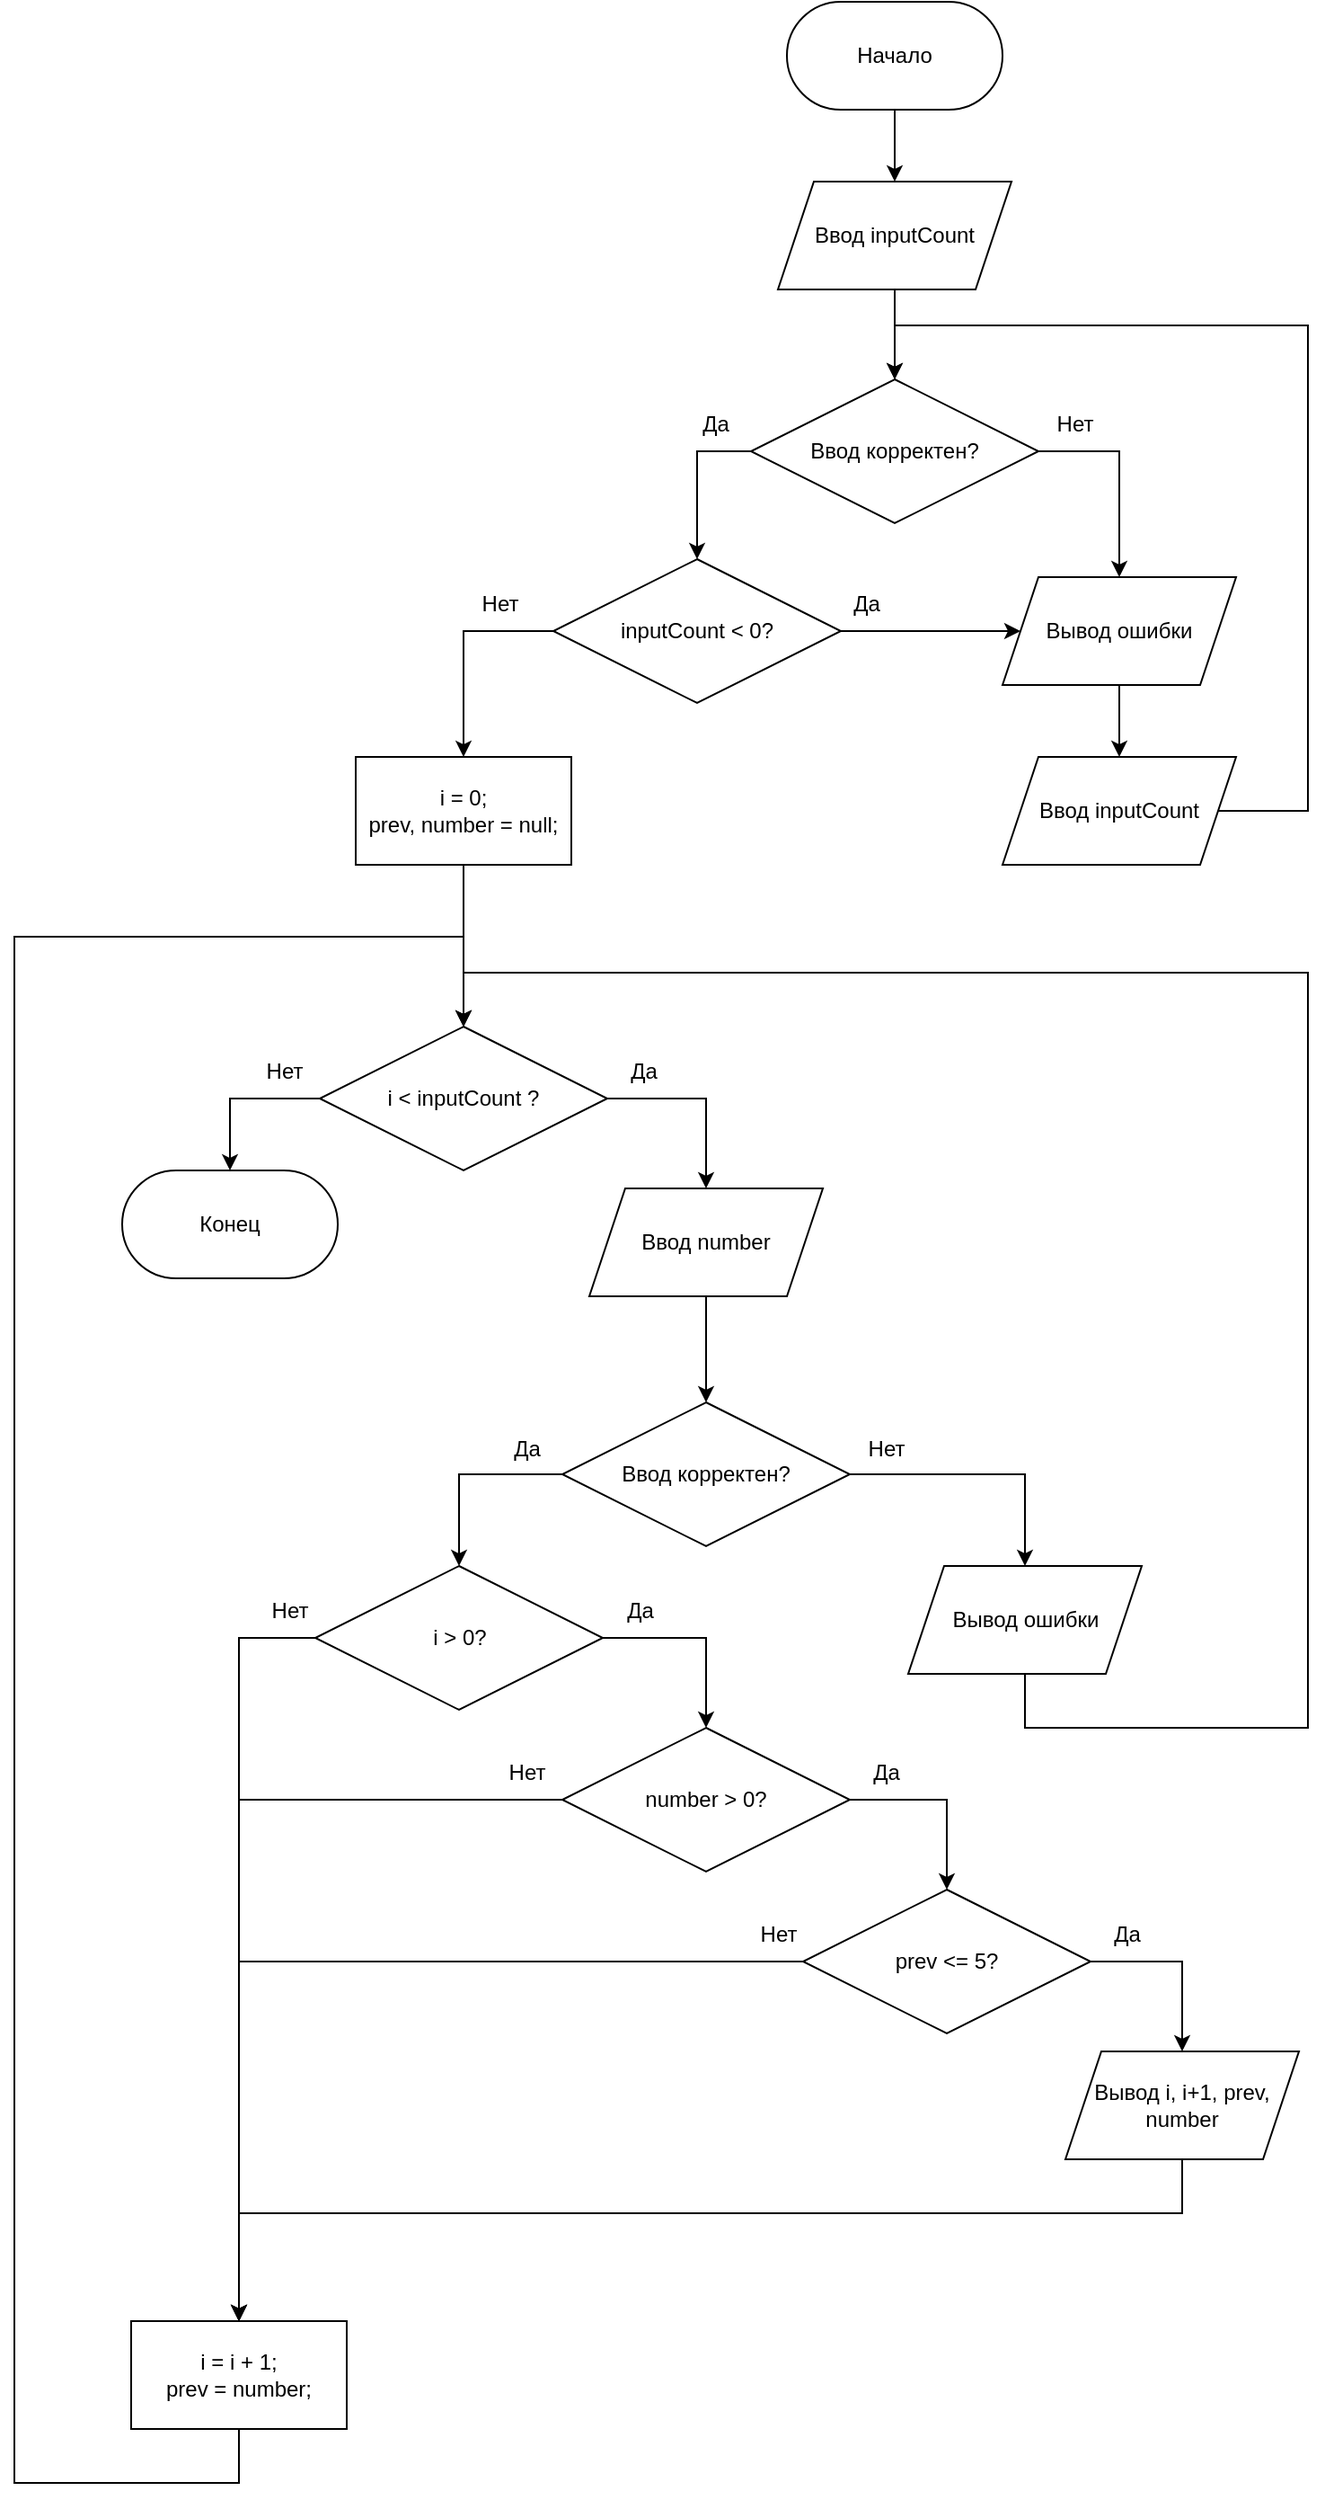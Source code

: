 <mxfile version="20.6.0" type="device"><diagram id="C5RBs43oDa-KdzZeNtuy" name="Page-1"><mxGraphModel dx="3412" dy="1367" grid="1" gridSize="10" guides="1" tooltips="1" connect="1" arrows="1" fold="1" page="1" pageScale="1" pageWidth="827" pageHeight="1169" math="0" shadow="0"><root><mxCell id="WIyWlLk6GJQsqaUBKTNV-0"/><mxCell id="WIyWlLk6GJQsqaUBKTNV-1" parent="WIyWlLk6GJQsqaUBKTNV-0"/><mxCell id="Fa4D3i-sbasTh-i8uyst-4" style="edgeStyle=orthogonalEdgeStyle;rounded=0;orthogonalLoop=1;jettySize=auto;html=1;entryX=0.5;entryY=0;entryDx=0;entryDy=0;" edge="1" parent="WIyWlLk6GJQsqaUBKTNV-1" source="Fa4D3i-sbasTh-i8uyst-2" target="Fa4D3i-sbasTh-i8uyst-3"><mxGeometry relative="1" as="geometry"/></mxCell><mxCell id="Fa4D3i-sbasTh-i8uyst-2" value="Начало" style="rounded=1;whiteSpace=wrap;html=1;arcSize=50;" vertex="1" parent="WIyWlLk6GJQsqaUBKTNV-1"><mxGeometry x="350" y="260" width="120" height="60" as="geometry"/></mxCell><mxCell id="Fa4D3i-sbasTh-i8uyst-6" style="edgeStyle=orthogonalEdgeStyle;rounded=0;orthogonalLoop=1;jettySize=auto;html=1;" edge="1" parent="WIyWlLk6GJQsqaUBKTNV-1" source="Fa4D3i-sbasTh-i8uyst-3" target="Fa4D3i-sbasTh-i8uyst-5"><mxGeometry relative="1" as="geometry"/></mxCell><mxCell id="Fa4D3i-sbasTh-i8uyst-3" value="Ввод inputCount" style="shape=parallelogram;perimeter=parallelogramPerimeter;whiteSpace=wrap;html=1;fixedSize=1;" vertex="1" parent="WIyWlLk6GJQsqaUBKTNV-1"><mxGeometry x="345" y="360" width="130" height="60" as="geometry"/></mxCell><mxCell id="Fa4D3i-sbasTh-i8uyst-8" style="edgeStyle=orthogonalEdgeStyle;rounded=0;orthogonalLoop=1;jettySize=auto;html=1;entryX=0.5;entryY=0;entryDx=0;entryDy=0;exitX=0;exitY=0.5;exitDx=0;exitDy=0;" edge="1" parent="WIyWlLk6GJQsqaUBKTNV-1" source="Fa4D3i-sbasTh-i8uyst-5" target="Fa4D3i-sbasTh-i8uyst-7"><mxGeometry relative="1" as="geometry"/></mxCell><mxCell id="Fa4D3i-sbasTh-i8uyst-11" style="edgeStyle=orthogonalEdgeStyle;rounded=0;orthogonalLoop=1;jettySize=auto;html=1;entryX=0.5;entryY=0;entryDx=0;entryDy=0;exitX=1;exitY=0.5;exitDx=0;exitDy=0;" edge="1" parent="WIyWlLk6GJQsqaUBKTNV-1" source="Fa4D3i-sbasTh-i8uyst-5" target="Fa4D3i-sbasTh-i8uyst-9"><mxGeometry relative="1" as="geometry"/></mxCell><mxCell id="Fa4D3i-sbasTh-i8uyst-5" value="Ввод корректен?" style="rhombus;whiteSpace=wrap;html=1;" vertex="1" parent="WIyWlLk6GJQsqaUBKTNV-1"><mxGeometry x="330" y="470" width="160" height="80" as="geometry"/></mxCell><mxCell id="Fa4D3i-sbasTh-i8uyst-10" style="edgeStyle=orthogonalEdgeStyle;rounded=0;orthogonalLoop=1;jettySize=auto;html=1;entryX=0;entryY=0.5;entryDx=0;entryDy=0;" edge="1" parent="WIyWlLk6GJQsqaUBKTNV-1" source="Fa4D3i-sbasTh-i8uyst-7" target="Fa4D3i-sbasTh-i8uyst-9"><mxGeometry relative="1" as="geometry"/></mxCell><mxCell id="Fa4D3i-sbasTh-i8uyst-27" style="edgeStyle=orthogonalEdgeStyle;rounded=0;orthogonalLoop=1;jettySize=auto;html=1;exitX=0;exitY=0.5;exitDx=0;exitDy=0;" edge="1" parent="WIyWlLk6GJQsqaUBKTNV-1" source="Fa4D3i-sbasTh-i8uyst-7" target="Fa4D3i-sbasTh-i8uyst-26"><mxGeometry relative="1" as="geometry"/></mxCell><mxCell id="Fa4D3i-sbasTh-i8uyst-7" value="inputCount &amp;lt; 0?" style="rhombus;whiteSpace=wrap;html=1;" vertex="1" parent="WIyWlLk6GJQsqaUBKTNV-1"><mxGeometry x="220" y="570" width="160" height="80" as="geometry"/></mxCell><mxCell id="Fa4D3i-sbasTh-i8uyst-17" style="edgeStyle=orthogonalEdgeStyle;rounded=0;orthogonalLoop=1;jettySize=auto;html=1;exitX=0.5;exitY=1;exitDx=0;exitDy=0;entryX=0.5;entryY=0;entryDx=0;entryDy=0;" edge="1" parent="WIyWlLk6GJQsqaUBKTNV-1" source="Fa4D3i-sbasTh-i8uyst-9" target="Fa4D3i-sbasTh-i8uyst-16"><mxGeometry relative="1" as="geometry"/></mxCell><mxCell id="Fa4D3i-sbasTh-i8uyst-9" value="Вывод ошибки" style="shape=parallelogram;perimeter=parallelogramPerimeter;whiteSpace=wrap;html=1;fixedSize=1;" vertex="1" parent="WIyWlLk6GJQsqaUBKTNV-1"><mxGeometry x="470" y="580" width="130" height="60" as="geometry"/></mxCell><mxCell id="Fa4D3i-sbasTh-i8uyst-21" style="edgeStyle=orthogonalEdgeStyle;rounded=0;orthogonalLoop=1;jettySize=auto;html=1;" edge="1" parent="WIyWlLk6GJQsqaUBKTNV-1" source="Fa4D3i-sbasTh-i8uyst-16"><mxGeometry relative="1" as="geometry"><mxPoint x="410" y="470" as="targetPoint"/><Array as="points"><mxPoint x="640" y="710"/><mxPoint x="640" y="440"/><mxPoint x="410" y="440"/></Array></mxGeometry></mxCell><mxCell id="Fa4D3i-sbasTh-i8uyst-16" value="Ввод inputCount" style="shape=parallelogram;perimeter=parallelogramPerimeter;whiteSpace=wrap;html=1;fixedSize=1;" vertex="1" parent="WIyWlLk6GJQsqaUBKTNV-1"><mxGeometry x="470" y="680" width="130" height="60" as="geometry"/></mxCell><mxCell id="Fa4D3i-sbasTh-i8uyst-23" value="Нет" style="text;html=1;align=center;verticalAlign=middle;resizable=0;points=[];autosize=1;strokeColor=none;fillColor=none;" vertex="1" parent="WIyWlLk6GJQsqaUBKTNV-1"><mxGeometry x="490" y="480" width="40" height="30" as="geometry"/></mxCell><mxCell id="Fa4D3i-sbasTh-i8uyst-24" value="Да" style="text;html=1;align=center;verticalAlign=middle;resizable=0;points=[];autosize=1;strokeColor=none;fillColor=none;" vertex="1" parent="WIyWlLk6GJQsqaUBKTNV-1"><mxGeometry x="290" y="480" width="40" height="30" as="geometry"/></mxCell><mxCell id="Fa4D3i-sbasTh-i8uyst-25" value="Да" style="text;html=1;align=center;verticalAlign=middle;resizable=0;points=[];autosize=1;strokeColor=none;fillColor=none;" vertex="1" parent="WIyWlLk6GJQsqaUBKTNV-1"><mxGeometry x="374" y="580" width="40" height="30" as="geometry"/></mxCell><mxCell id="Fa4D3i-sbasTh-i8uyst-30" style="edgeStyle=orthogonalEdgeStyle;rounded=0;orthogonalLoop=1;jettySize=auto;html=1;entryX=0.5;entryY=0;entryDx=0;entryDy=0;exitX=0.5;exitY=1;exitDx=0;exitDy=0;" edge="1" parent="WIyWlLk6GJQsqaUBKTNV-1" source="Fa4D3i-sbasTh-i8uyst-26" target="Fa4D3i-sbasTh-i8uyst-29"><mxGeometry relative="1" as="geometry"><mxPoint x="170" y="700" as="sourcePoint"/></mxGeometry></mxCell><mxCell id="Fa4D3i-sbasTh-i8uyst-26" value="&lt;div&gt;i = 0;&lt;/div&gt;&lt;div&gt;prev, number = null;&lt;br&gt;&lt;/div&gt;" style="rounded=0;whiteSpace=wrap;html=1;" vertex="1" parent="WIyWlLk6GJQsqaUBKTNV-1"><mxGeometry x="110" y="680" width="120" height="60" as="geometry"/></mxCell><mxCell id="Fa4D3i-sbasTh-i8uyst-28" value="Нет" style="text;html=1;align=center;verticalAlign=middle;resizable=0;points=[];autosize=1;strokeColor=none;fillColor=none;" vertex="1" parent="WIyWlLk6GJQsqaUBKTNV-1"><mxGeometry x="170" y="580" width="40" height="30" as="geometry"/></mxCell><mxCell id="Fa4D3i-sbasTh-i8uyst-32" style="edgeStyle=orthogonalEdgeStyle;rounded=0;orthogonalLoop=1;jettySize=auto;html=1;entryX=0.5;entryY=0;entryDx=0;entryDy=0;" edge="1" parent="WIyWlLk6GJQsqaUBKTNV-1" source="Fa4D3i-sbasTh-i8uyst-29" target="Fa4D3i-sbasTh-i8uyst-34"><mxGeometry relative="1" as="geometry"><mxPoint x="-180" y="980.0" as="targetPoint"/><Array as="points"><mxPoint x="40" y="870"/></Array></mxGeometry></mxCell><mxCell id="Fa4D3i-sbasTh-i8uyst-38" style="edgeStyle=orthogonalEdgeStyle;rounded=0;orthogonalLoop=1;jettySize=auto;html=1;exitX=1;exitY=0.5;exitDx=0;exitDy=0;" edge="1" parent="WIyWlLk6GJQsqaUBKTNV-1" source="Fa4D3i-sbasTh-i8uyst-29" target="Fa4D3i-sbasTh-i8uyst-37"><mxGeometry relative="1" as="geometry"/></mxCell><mxCell id="Fa4D3i-sbasTh-i8uyst-29" value="i &amp;lt; inputCount ?" style="rhombus;whiteSpace=wrap;html=1;" vertex="1" parent="WIyWlLk6GJQsqaUBKTNV-1"><mxGeometry x="90" y="830" width="160" height="80" as="geometry"/></mxCell><mxCell id="Fa4D3i-sbasTh-i8uyst-34" value="Конец" style="rounded=1;whiteSpace=wrap;html=1;arcSize=50;" vertex="1" parent="WIyWlLk6GJQsqaUBKTNV-1"><mxGeometry x="-20" y="910" width="120" height="60" as="geometry"/></mxCell><mxCell id="Fa4D3i-sbasTh-i8uyst-36" value="Нет" style="text;html=1;align=center;verticalAlign=middle;resizable=0;points=[];autosize=1;strokeColor=none;fillColor=none;" vertex="1" parent="WIyWlLk6GJQsqaUBKTNV-1"><mxGeometry x="50" y="840" width="40" height="30" as="geometry"/></mxCell><mxCell id="Fa4D3i-sbasTh-i8uyst-41" style="edgeStyle=orthogonalEdgeStyle;rounded=0;orthogonalLoop=1;jettySize=auto;html=1;exitX=0.5;exitY=1;exitDx=0;exitDy=0;entryX=0.5;entryY=0;entryDx=0;entryDy=0;" edge="1" parent="WIyWlLk6GJQsqaUBKTNV-1" source="Fa4D3i-sbasTh-i8uyst-37" target="Fa4D3i-sbasTh-i8uyst-40"><mxGeometry relative="1" as="geometry"/></mxCell><mxCell id="Fa4D3i-sbasTh-i8uyst-37" value="Ввод number" style="shape=parallelogram;perimeter=parallelogramPerimeter;whiteSpace=wrap;html=1;fixedSize=1;" vertex="1" parent="WIyWlLk6GJQsqaUBKTNV-1"><mxGeometry x="240" y="920" width="130" height="60" as="geometry"/></mxCell><mxCell id="Fa4D3i-sbasTh-i8uyst-39" value="Да" style="text;html=1;align=center;verticalAlign=middle;resizable=0;points=[];autosize=1;strokeColor=none;fillColor=none;" vertex="1" parent="WIyWlLk6GJQsqaUBKTNV-1"><mxGeometry x="250" y="840" width="40" height="30" as="geometry"/></mxCell><mxCell id="Fa4D3i-sbasTh-i8uyst-43" style="edgeStyle=orthogonalEdgeStyle;rounded=0;orthogonalLoop=1;jettySize=auto;html=1;exitX=1;exitY=0.5;exitDx=0;exitDy=0;entryX=0.5;entryY=0;entryDx=0;entryDy=0;" edge="1" parent="WIyWlLk6GJQsqaUBKTNV-1" source="Fa4D3i-sbasTh-i8uyst-40" target="Fa4D3i-sbasTh-i8uyst-42"><mxGeometry relative="1" as="geometry"/></mxCell><mxCell id="Fa4D3i-sbasTh-i8uyst-49" style="edgeStyle=orthogonalEdgeStyle;rounded=0;orthogonalLoop=1;jettySize=auto;html=1;exitX=0;exitY=0.5;exitDx=0;exitDy=0;entryX=0.5;entryY=0;entryDx=0;entryDy=0;" edge="1" parent="WIyWlLk6GJQsqaUBKTNV-1" source="Fa4D3i-sbasTh-i8uyst-40" target="Fa4D3i-sbasTh-i8uyst-48"><mxGeometry relative="1" as="geometry"/></mxCell><mxCell id="Fa4D3i-sbasTh-i8uyst-40" value="Ввод корректен?" style="rhombus;whiteSpace=wrap;html=1;" vertex="1" parent="WIyWlLk6GJQsqaUBKTNV-1"><mxGeometry x="225" y="1039" width="160" height="80" as="geometry"/></mxCell><mxCell id="Fa4D3i-sbasTh-i8uyst-45" style="edgeStyle=orthogonalEdgeStyle;rounded=0;orthogonalLoop=1;jettySize=auto;html=1;entryX=0.5;entryY=0;entryDx=0;entryDy=0;exitX=0.5;exitY=1;exitDx=0;exitDy=0;" edge="1" parent="WIyWlLk6GJQsqaUBKTNV-1" source="Fa4D3i-sbasTh-i8uyst-42" target="Fa4D3i-sbasTh-i8uyst-29"><mxGeometry relative="1" as="geometry"><mxPoint x="170" y="820" as="targetPoint"/><Array as="points"><mxPoint x="483" y="1220"/><mxPoint x="640" y="1220"/><mxPoint x="640" y="800"/><mxPoint x="170" y="800"/></Array></mxGeometry></mxCell><mxCell id="Fa4D3i-sbasTh-i8uyst-42" value="Вывод ошибки" style="shape=parallelogram;perimeter=parallelogramPerimeter;whiteSpace=wrap;html=1;fixedSize=1;" vertex="1" parent="WIyWlLk6GJQsqaUBKTNV-1"><mxGeometry x="417.5" y="1130" width="130" height="60" as="geometry"/></mxCell><mxCell id="Fa4D3i-sbasTh-i8uyst-46" value="Нет" style="text;html=1;align=center;verticalAlign=middle;resizable=0;points=[];autosize=1;strokeColor=none;fillColor=none;" vertex="1" parent="WIyWlLk6GJQsqaUBKTNV-1"><mxGeometry x="385" y="1050" width="40" height="30" as="geometry"/></mxCell><mxCell id="Fa4D3i-sbasTh-i8uyst-72" style="edgeStyle=orthogonalEdgeStyle;rounded=0;orthogonalLoop=1;jettySize=auto;html=1;exitX=0.5;exitY=1;exitDx=0;exitDy=0;entryX=0.5;entryY=0;entryDx=0;entryDy=0;" edge="1" parent="WIyWlLk6GJQsqaUBKTNV-1" source="Fa4D3i-sbasTh-i8uyst-47" target="Fa4D3i-sbasTh-i8uyst-29"><mxGeometry relative="1" as="geometry"><mxPoint x="-70" y="1610" as="targetPoint"/><Array as="points"><mxPoint x="45" y="1640"/><mxPoint x="-80" y="1640"/><mxPoint x="-80" y="780"/><mxPoint x="170" y="780"/></Array></mxGeometry></mxCell><mxCell id="Fa4D3i-sbasTh-i8uyst-47" value="&lt;div&gt;i = i + 1;&lt;/div&gt;&lt;div&gt;prev = number;&lt;br&gt;&lt;/div&gt;" style="rounded=0;whiteSpace=wrap;html=1;" vertex="1" parent="WIyWlLk6GJQsqaUBKTNV-1"><mxGeometry x="-15" y="1550" width="120" height="60" as="geometry"/></mxCell><mxCell id="Fa4D3i-sbasTh-i8uyst-50" style="edgeStyle=orthogonalEdgeStyle;rounded=0;orthogonalLoop=1;jettySize=auto;html=1;entryX=0.5;entryY=0;entryDx=0;entryDy=0;" edge="1" parent="WIyWlLk6GJQsqaUBKTNV-1" source="Fa4D3i-sbasTh-i8uyst-48" target="Fa4D3i-sbasTh-i8uyst-47"><mxGeometry relative="1" as="geometry"><Array as="points"><mxPoint x="45" y="1170"/><mxPoint x="45" y="1400"/></Array></mxGeometry></mxCell><mxCell id="Fa4D3i-sbasTh-i8uyst-55" style="edgeStyle=orthogonalEdgeStyle;rounded=0;orthogonalLoop=1;jettySize=auto;html=1;exitX=1;exitY=0.5;exitDx=0;exitDy=0;entryX=0.5;entryY=0;entryDx=0;entryDy=0;" edge="1" parent="WIyWlLk6GJQsqaUBKTNV-1" source="Fa4D3i-sbasTh-i8uyst-48" target="Fa4D3i-sbasTh-i8uyst-57"><mxGeometry relative="1" as="geometry"><mxPoint x="327.5" y="1250.0" as="targetPoint"/></mxGeometry></mxCell><mxCell id="Fa4D3i-sbasTh-i8uyst-48" value="i &amp;gt; 0?" style="rhombus;whiteSpace=wrap;html=1;" vertex="1" parent="WIyWlLk6GJQsqaUBKTNV-1"><mxGeometry x="87.5" y="1130" width="160" height="80" as="geometry"/></mxCell><mxCell id="Fa4D3i-sbasTh-i8uyst-51" value="Нет" style="text;html=1;align=center;verticalAlign=middle;resizable=0;points=[];autosize=1;strokeColor=none;fillColor=none;" vertex="1" parent="WIyWlLk6GJQsqaUBKTNV-1"><mxGeometry x="52.5" y="1140" width="40" height="30" as="geometry"/></mxCell><mxCell id="Fa4D3i-sbasTh-i8uyst-52" value="Да" style="text;html=1;align=center;verticalAlign=middle;resizable=0;points=[];autosize=1;strokeColor=none;fillColor=none;" vertex="1" parent="WIyWlLk6GJQsqaUBKTNV-1"><mxGeometry x="185" y="1050" width="40" height="30" as="geometry"/></mxCell><mxCell id="Fa4D3i-sbasTh-i8uyst-53" value="Да" style="text;html=1;align=center;verticalAlign=middle;resizable=0;points=[];autosize=1;strokeColor=none;fillColor=none;" vertex="1" parent="WIyWlLk6GJQsqaUBKTNV-1"><mxGeometry x="247.5" y="1140" width="40" height="30" as="geometry"/></mxCell><mxCell id="Fa4D3i-sbasTh-i8uyst-56" style="edgeStyle=orthogonalEdgeStyle;rounded=0;orthogonalLoop=1;jettySize=auto;html=1;exitX=1;exitY=0.5;exitDx=0;exitDy=0;entryX=0.5;entryY=0;entryDx=0;entryDy=0;" edge="1" parent="WIyWlLk6GJQsqaUBKTNV-1" source="Fa4D3i-sbasTh-i8uyst-57" target="Fa4D3i-sbasTh-i8uyst-59"><mxGeometry relative="1" as="geometry"/></mxCell><mxCell id="Fa4D3i-sbasTh-i8uyst-60" style="edgeStyle=orthogonalEdgeStyle;rounded=0;orthogonalLoop=1;jettySize=auto;html=1;entryX=0.5;entryY=0;entryDx=0;entryDy=0;" edge="1" parent="WIyWlLk6GJQsqaUBKTNV-1" source="Fa4D3i-sbasTh-i8uyst-57" target="Fa4D3i-sbasTh-i8uyst-47"><mxGeometry relative="1" as="geometry"><Array as="points"><mxPoint x="45" y="1260"/><mxPoint x="45" y="1400"/></Array></mxGeometry></mxCell><mxCell id="Fa4D3i-sbasTh-i8uyst-57" value="number &amp;gt; 0?" style="rhombus;whiteSpace=wrap;html=1;" vertex="1" parent="WIyWlLk6GJQsqaUBKTNV-1"><mxGeometry x="225" y="1220" width="160" height="80" as="geometry"/></mxCell><mxCell id="Fa4D3i-sbasTh-i8uyst-58" value="Да" style="text;html=1;align=center;verticalAlign=middle;resizable=0;points=[];autosize=1;strokeColor=none;fillColor=none;" vertex="1" parent="WIyWlLk6GJQsqaUBKTNV-1"><mxGeometry x="385" y="1230" width="40" height="30" as="geometry"/></mxCell><mxCell id="Fa4D3i-sbasTh-i8uyst-61" style="edgeStyle=orthogonalEdgeStyle;rounded=0;orthogonalLoop=1;jettySize=auto;html=1;" edge="1" parent="WIyWlLk6GJQsqaUBKTNV-1" source="Fa4D3i-sbasTh-i8uyst-59" target="Fa4D3i-sbasTh-i8uyst-47"><mxGeometry relative="1" as="geometry"><Array as="points"><mxPoint x="45" y="1350"/></Array></mxGeometry></mxCell><mxCell id="Fa4D3i-sbasTh-i8uyst-66" style="edgeStyle=orthogonalEdgeStyle;rounded=0;orthogonalLoop=1;jettySize=auto;html=1;entryX=0.5;entryY=0;entryDx=0;entryDy=0;exitX=1;exitY=0.5;exitDx=0;exitDy=0;" edge="1" parent="WIyWlLk6GJQsqaUBKTNV-1" source="Fa4D3i-sbasTh-i8uyst-59" target="Fa4D3i-sbasTh-i8uyst-64"><mxGeometry relative="1" as="geometry"/></mxCell><mxCell id="Fa4D3i-sbasTh-i8uyst-59" value="prev &amp;lt;= 5?" style="rhombus;whiteSpace=wrap;html=1;" vertex="1" parent="WIyWlLk6GJQsqaUBKTNV-1"><mxGeometry x="359" y="1310" width="160" height="80" as="geometry"/></mxCell><mxCell id="Fa4D3i-sbasTh-i8uyst-62" value="Нет" style="text;html=1;align=center;verticalAlign=middle;resizable=0;points=[];autosize=1;strokeColor=none;fillColor=none;" vertex="1" parent="WIyWlLk6GJQsqaUBKTNV-1"><mxGeometry x="185" y="1230" width="40" height="30" as="geometry"/></mxCell><mxCell id="Fa4D3i-sbasTh-i8uyst-63" value="Нет" style="text;html=1;align=center;verticalAlign=middle;resizable=0;points=[];autosize=1;strokeColor=none;fillColor=none;" vertex="1" parent="WIyWlLk6GJQsqaUBKTNV-1"><mxGeometry x="325" y="1320" width="40" height="30" as="geometry"/></mxCell><mxCell id="Fa4D3i-sbasTh-i8uyst-67" style="edgeStyle=orthogonalEdgeStyle;rounded=0;orthogonalLoop=1;jettySize=auto;html=1;entryX=0.5;entryY=0;entryDx=0;entryDy=0;" edge="1" parent="WIyWlLk6GJQsqaUBKTNV-1" source="Fa4D3i-sbasTh-i8uyst-64" target="Fa4D3i-sbasTh-i8uyst-47"><mxGeometry relative="1" as="geometry"><Array as="points"><mxPoint x="570" y="1490"/><mxPoint x="45" y="1490"/></Array></mxGeometry></mxCell><mxCell id="Fa4D3i-sbasTh-i8uyst-64" value="Вывод i, i+1, prev, number" style="shape=parallelogram;perimeter=parallelogramPerimeter;whiteSpace=wrap;html=1;fixedSize=1;" vertex="1" parent="WIyWlLk6GJQsqaUBKTNV-1"><mxGeometry x="505" y="1400" width="130" height="60" as="geometry"/></mxCell><mxCell id="Fa4D3i-sbasTh-i8uyst-68" value="Да" style="text;html=1;align=center;verticalAlign=middle;resizable=0;points=[];autosize=1;strokeColor=none;fillColor=none;" vertex="1" parent="WIyWlLk6GJQsqaUBKTNV-1"><mxGeometry x="519" y="1320" width="40" height="30" as="geometry"/></mxCell></root></mxGraphModel></diagram></mxfile>